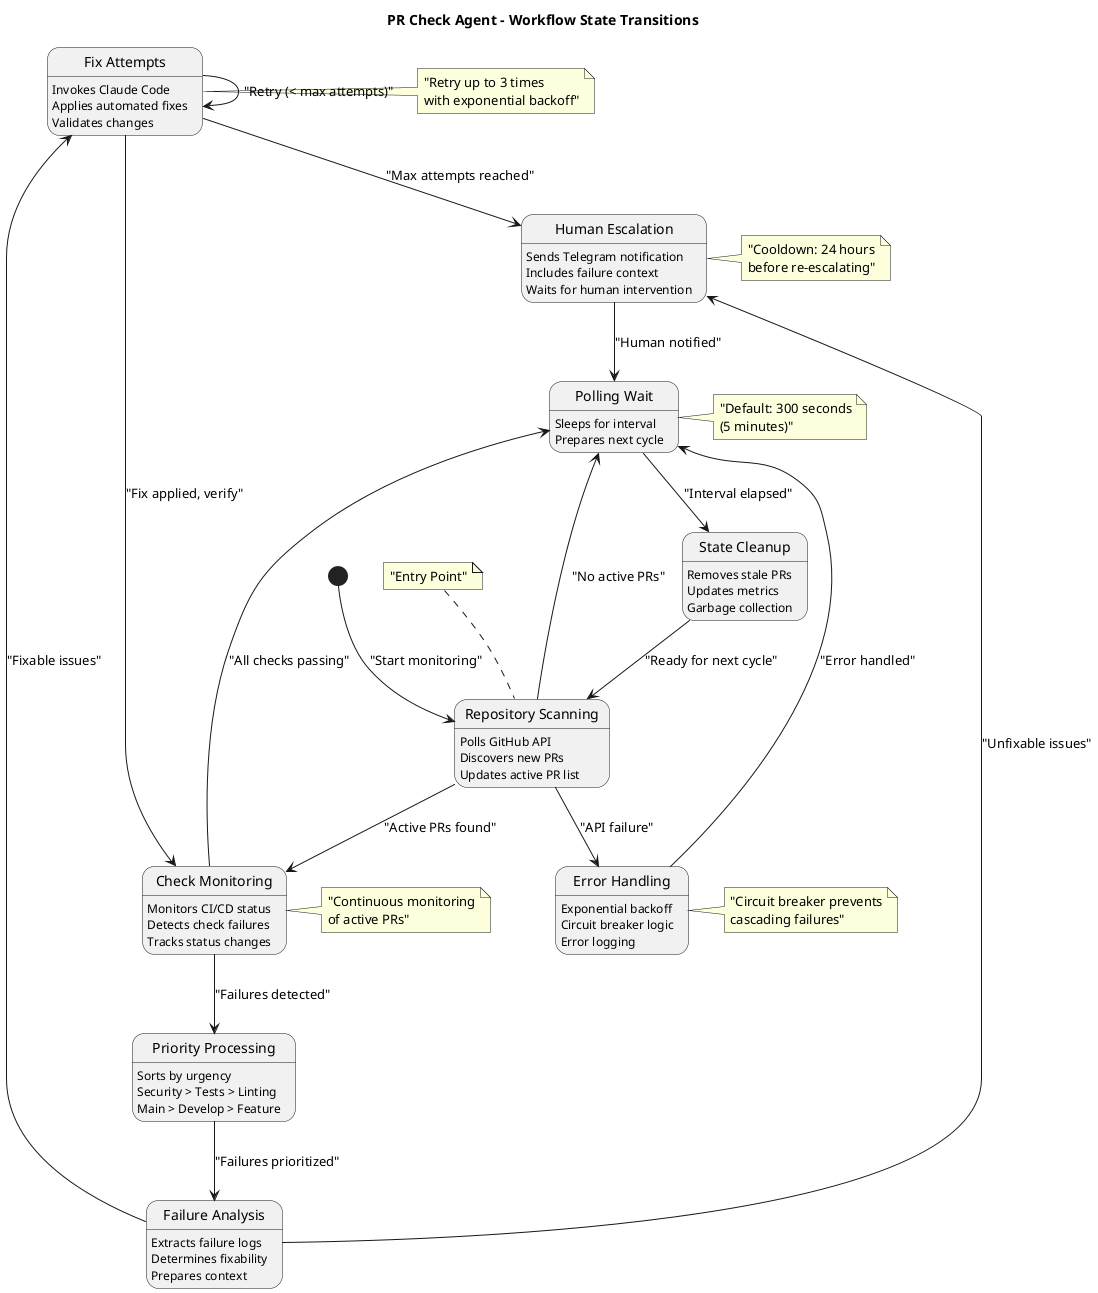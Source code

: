 @startuml PR Check Agent Workflow

title PR Check Agent - Workflow State Transitions

[*] --> ScanRepository : "Start monitoring"

state "Repository Scanning" as ScanRepository {
    ScanRepository : Polls GitHub API
    ScanRepository : Discovers new PRs
    ScanRepository : Updates active PR list
}

state "Check Monitoring" as MonitorChecks {
    MonitorChecks : Monitors CI/CD status
    MonitorChecks : Detects check failures
    MonitorChecks : Tracks status changes
}

state "Failure Analysis" as AnalyzeFailures {
    AnalyzeFailures : Extracts failure logs
    AnalyzeFailures : Determines fixability
    AnalyzeFailures : Prepares context
}

state "Priority Processing" as PrioritizeFailures {
    PrioritizeFailures : Sorts by urgency
    PrioritizeFailures : Security > Tests > Linting
    PrioritizeFailures : Main > Develop > Feature
}

state "Fix Attempts" as AttemptFixes {
    AttemptFixes : Invokes Claude Code
    AttemptFixes : Applies automated fixes
    AttemptFixes : Validates changes
}

state "Human Escalation" as EscalateIssues {
    EscalateIssues : Sends Telegram notification
    EscalateIssues : Includes failure context
    EscalateIssues : Waits for human intervention
}

state "Polling Wait" as WaitForPoll {
    WaitForPoll : Sleeps for interval
    WaitForPoll : Prepares next cycle
}

state "Error Handling" as HandleErrors {
    HandleErrors : Exponential backoff
    HandleErrors : Circuit breaker logic
    HandleErrors : Error logging
}

state "State Cleanup" as CleanupState {
    CleanupState : Removes stale PRs
    CleanupState : Updates metrics
    CleanupState : Garbage collection
}

' Main workflow transitions
ScanRepository --> MonitorChecks : "Active PRs found"
ScanRepository --> WaitForPoll : "No active PRs"
ScanRepository --> HandleErrors : "API failure"

MonitorChecks --> PrioritizeFailures : "Failures detected"
MonitorChecks --> WaitForPoll : "All checks passing"

PrioritizeFailures --> AnalyzeFailures : "Failures prioritized"

AnalyzeFailures --> AttemptFixes : "Fixable issues"
AnalyzeFailures --> EscalateIssues : "Unfixable issues"

AttemptFixes --> MonitorChecks : "Fix applied, verify"
AttemptFixes --> AttemptFixes : "Retry (< max attempts)"
AttemptFixes --> EscalateIssues : "Max attempts reached"

EscalateIssues --> WaitForPoll : "Human notified"

WaitForPoll --> CleanupState : "Interval elapsed"

CleanupState --> ScanRepository : "Ready for next cycle"

HandleErrors --> WaitForPoll : "Error handled"

' Self-loops and conditions
note right of AttemptFixes : "Retry up to 3 times\nwith exponential backoff"
note right of EscalateIssues : "Cooldown: 24 hours\nbefore re-escalating"
note right of WaitForPoll : "Default: 300 seconds\n(5 minutes)"

' State annotations
note top of ScanRepository : "Entry Point"
note right of MonitorChecks : "Continuous monitoring\nof active PRs"
note right of HandleErrors : "Circuit breaker prevents\ncascading failures"

@enduml